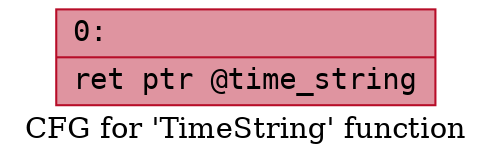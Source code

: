 digraph "CFG for 'TimeString' function" {
	label="CFG for 'TimeString' function";

	Node0x6000032a1f90 [shape=record,color="#b70d28ff", style=filled, fillcolor="#b70d2870" fontname="Courier",label="{0:\l|  ret ptr @time_string\l}"];
}

